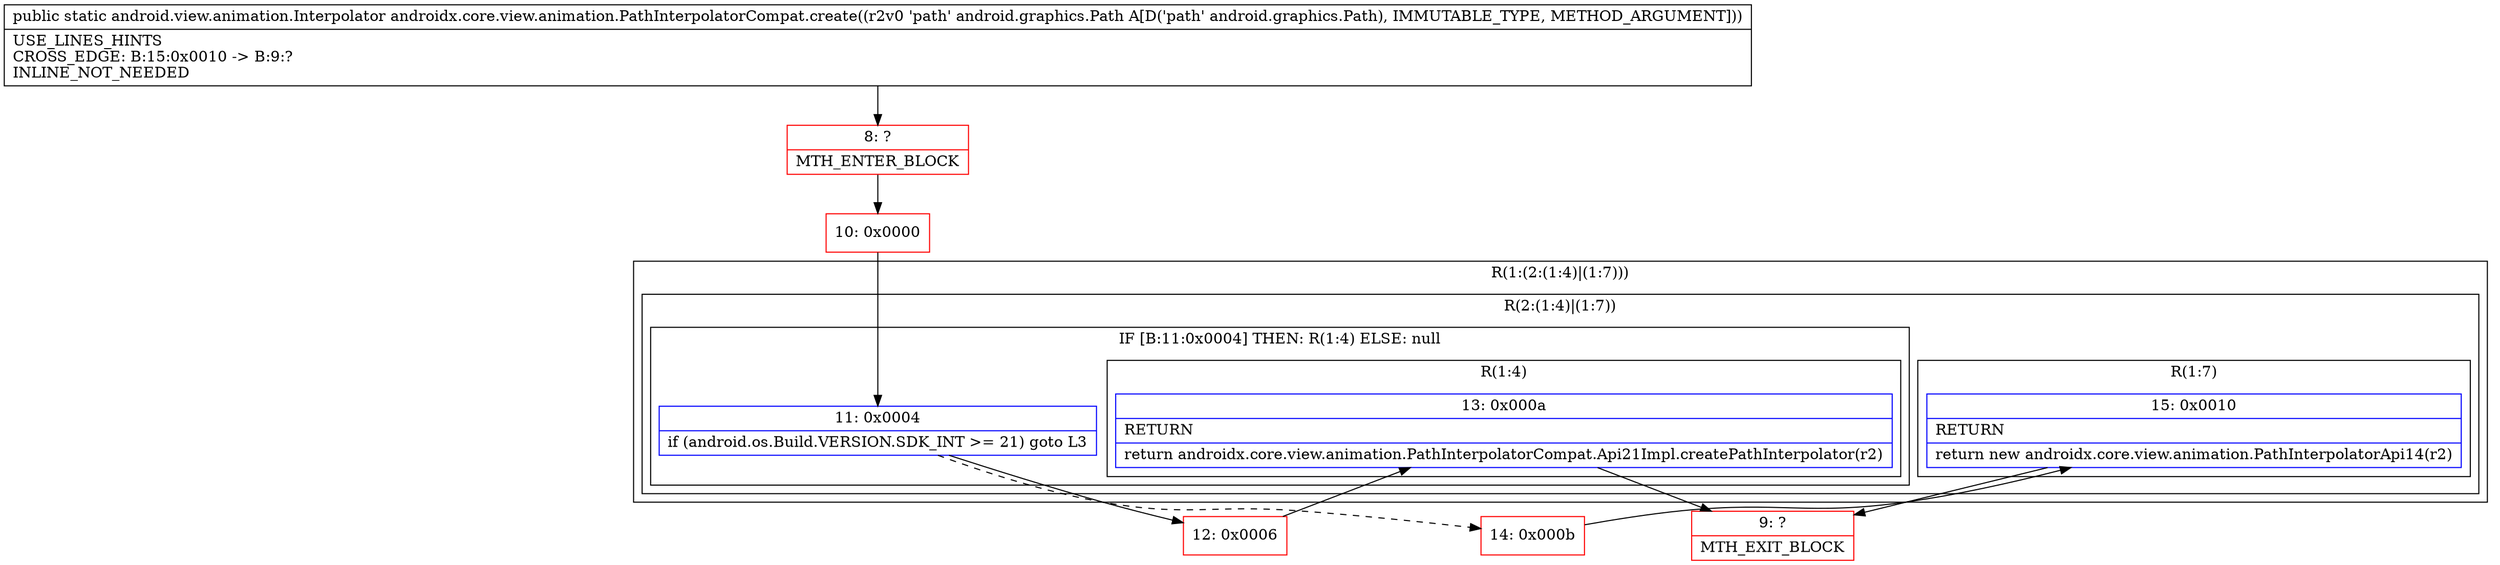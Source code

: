 digraph "CFG forandroidx.core.view.animation.PathInterpolatorCompat.create(Landroid\/graphics\/Path;)Landroid\/view\/animation\/Interpolator;" {
subgraph cluster_Region_584138911 {
label = "R(1:(2:(1:4)|(1:7)))";
node [shape=record,color=blue];
subgraph cluster_Region_1674061450 {
label = "R(2:(1:4)|(1:7))";
node [shape=record,color=blue];
subgraph cluster_IfRegion_730957678 {
label = "IF [B:11:0x0004] THEN: R(1:4) ELSE: null";
node [shape=record,color=blue];
Node_11 [shape=record,label="{11\:\ 0x0004|if (android.os.Build.VERSION.SDK_INT \>= 21) goto L3\l}"];
subgraph cluster_Region_1215648582 {
label = "R(1:4)";
node [shape=record,color=blue];
Node_13 [shape=record,label="{13\:\ 0x000a|RETURN\l|return androidx.core.view.animation.PathInterpolatorCompat.Api21Impl.createPathInterpolator(r2)\l}"];
}
}
subgraph cluster_Region_1611151215 {
label = "R(1:7)";
node [shape=record,color=blue];
Node_15 [shape=record,label="{15\:\ 0x0010|RETURN\l|return new androidx.core.view.animation.PathInterpolatorApi14(r2)\l}"];
}
}
}
Node_8 [shape=record,color=red,label="{8\:\ ?|MTH_ENTER_BLOCK\l}"];
Node_10 [shape=record,color=red,label="{10\:\ 0x0000}"];
Node_12 [shape=record,color=red,label="{12\:\ 0x0006}"];
Node_9 [shape=record,color=red,label="{9\:\ ?|MTH_EXIT_BLOCK\l}"];
Node_14 [shape=record,color=red,label="{14\:\ 0x000b}"];
MethodNode[shape=record,label="{public static android.view.animation.Interpolator androidx.core.view.animation.PathInterpolatorCompat.create((r2v0 'path' android.graphics.Path A[D('path' android.graphics.Path), IMMUTABLE_TYPE, METHOD_ARGUMENT]))  | USE_LINES_HINTS\lCROSS_EDGE: B:15:0x0010 \-\> B:9:?\lINLINE_NOT_NEEDED\l}"];
MethodNode -> Node_8;Node_11 -> Node_12;
Node_11 -> Node_14[style=dashed];
Node_13 -> Node_9;
Node_15 -> Node_9;
Node_8 -> Node_10;
Node_10 -> Node_11;
Node_12 -> Node_13;
Node_14 -> Node_15;
}

